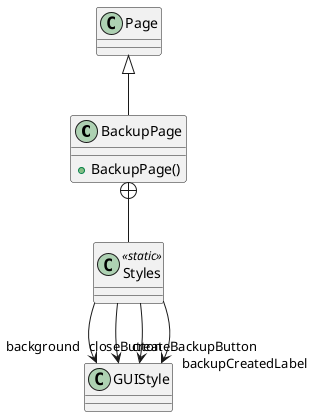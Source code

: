 @startuml
class BackupPage {
    + BackupPage()
}
class Styles <<static>> {
}
Page <|-- BackupPage
BackupPage +-- Styles
Styles --> "background" GUIStyle
Styles --> "createBackupButton" GUIStyle
Styles --> "backupCreatedLabel" GUIStyle
Styles --> "closeButton" GUIStyle
@enduml
